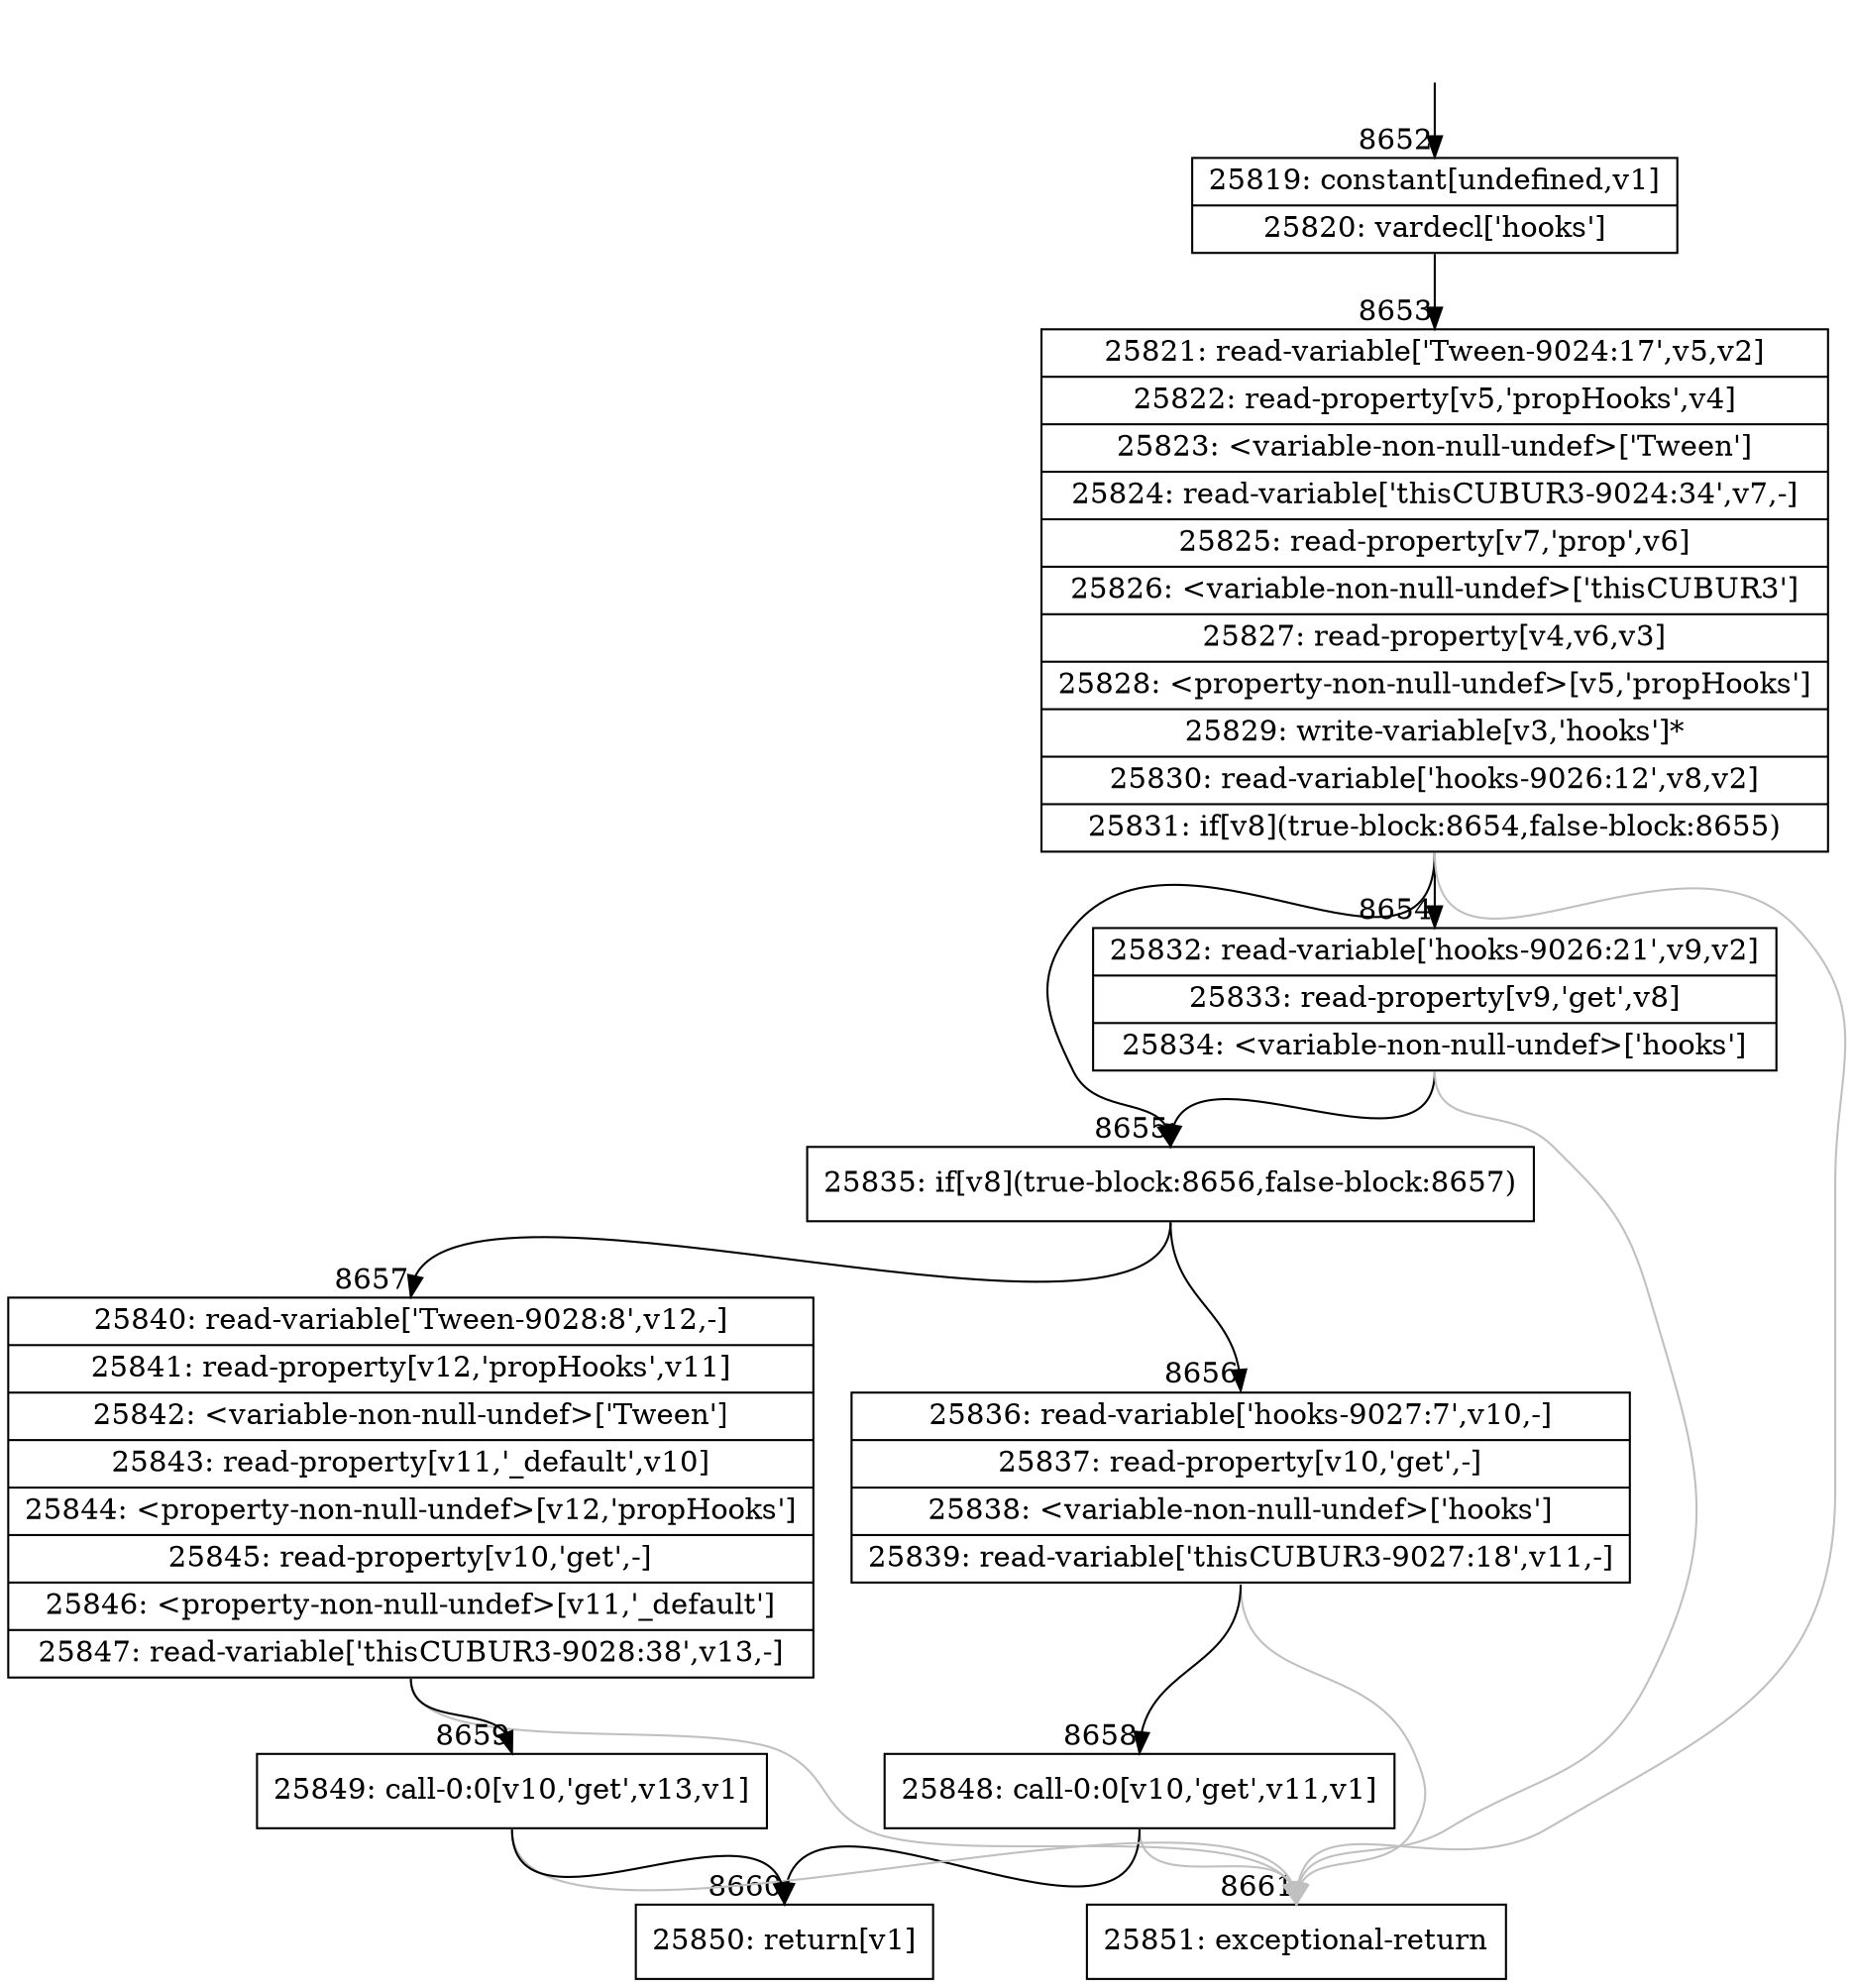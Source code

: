 digraph {
rankdir="TD"
BB_entry535[shape=none,label=""];
BB_entry535 -> BB8652 [tailport=s, headport=n, headlabel="    8652"]
BB8652 [shape=record label="{25819: constant[undefined,v1]|25820: vardecl['hooks']}" ] 
BB8652 -> BB8653 [tailport=s, headport=n, headlabel="      8653"]
BB8653 [shape=record label="{25821: read-variable['Tween-9024:17',v5,v2]|25822: read-property[v5,'propHooks',v4]|25823: \<variable-non-null-undef\>['Tween']|25824: read-variable['thisCUBUR3-9024:34',v7,-]|25825: read-property[v7,'prop',v6]|25826: \<variable-non-null-undef\>['thisCUBUR3']|25827: read-property[v4,v6,v3]|25828: \<property-non-null-undef\>[v5,'propHooks']|25829: write-variable[v3,'hooks']*|25830: read-variable['hooks-9026:12',v8,v2]|25831: if[v8](true-block:8654,false-block:8655)}" ] 
BB8653 -> BB8655 [tailport=s, headport=n, headlabel="      8655"]
BB8653 -> BB8654 [tailport=s, headport=n, headlabel="      8654"]
BB8653 -> BB8661 [tailport=s, headport=n, color=gray, headlabel="      8661"]
BB8654 [shape=record label="{25832: read-variable['hooks-9026:21',v9,v2]|25833: read-property[v9,'get',v8]|25834: \<variable-non-null-undef\>['hooks']}" ] 
BB8654 -> BB8655 [tailport=s, headport=n]
BB8654 -> BB8661 [tailport=s, headport=n, color=gray]
BB8655 [shape=record label="{25835: if[v8](true-block:8656,false-block:8657)}" ] 
BB8655 -> BB8656 [tailport=s, headport=n, headlabel="      8656"]
BB8655 -> BB8657 [tailport=s, headport=n, headlabel="      8657"]
BB8656 [shape=record label="{25836: read-variable['hooks-9027:7',v10,-]|25837: read-property[v10,'get',-]|25838: \<variable-non-null-undef\>['hooks']|25839: read-variable['thisCUBUR3-9027:18',v11,-]}" ] 
BB8656 -> BB8658 [tailport=s, headport=n, headlabel="      8658"]
BB8656 -> BB8661 [tailport=s, headport=n, color=gray]
BB8657 [shape=record label="{25840: read-variable['Tween-9028:8',v12,-]|25841: read-property[v12,'propHooks',v11]|25842: \<variable-non-null-undef\>['Tween']|25843: read-property[v11,'_default',v10]|25844: \<property-non-null-undef\>[v12,'propHooks']|25845: read-property[v10,'get',-]|25846: \<property-non-null-undef\>[v11,'_default']|25847: read-variable['thisCUBUR3-9028:38',v13,-]}" ] 
BB8657 -> BB8659 [tailport=s, headport=n, headlabel="      8659"]
BB8657 -> BB8661 [tailport=s, headport=n, color=gray]
BB8658 [shape=record label="{25848: call-0:0[v10,'get',v11,v1]}" ] 
BB8658 -> BB8660 [tailport=s, headport=n, headlabel="      8660"]
BB8658 -> BB8661 [tailport=s, headport=n, color=gray]
BB8659 [shape=record label="{25849: call-0:0[v10,'get',v13,v1]}" ] 
BB8659 -> BB8660 [tailport=s, headport=n]
BB8659 -> BB8661 [tailport=s, headport=n, color=gray]
BB8660 [shape=record label="{25850: return[v1]}" ] 
BB8661 [shape=record label="{25851: exceptional-return}" ] 
}
